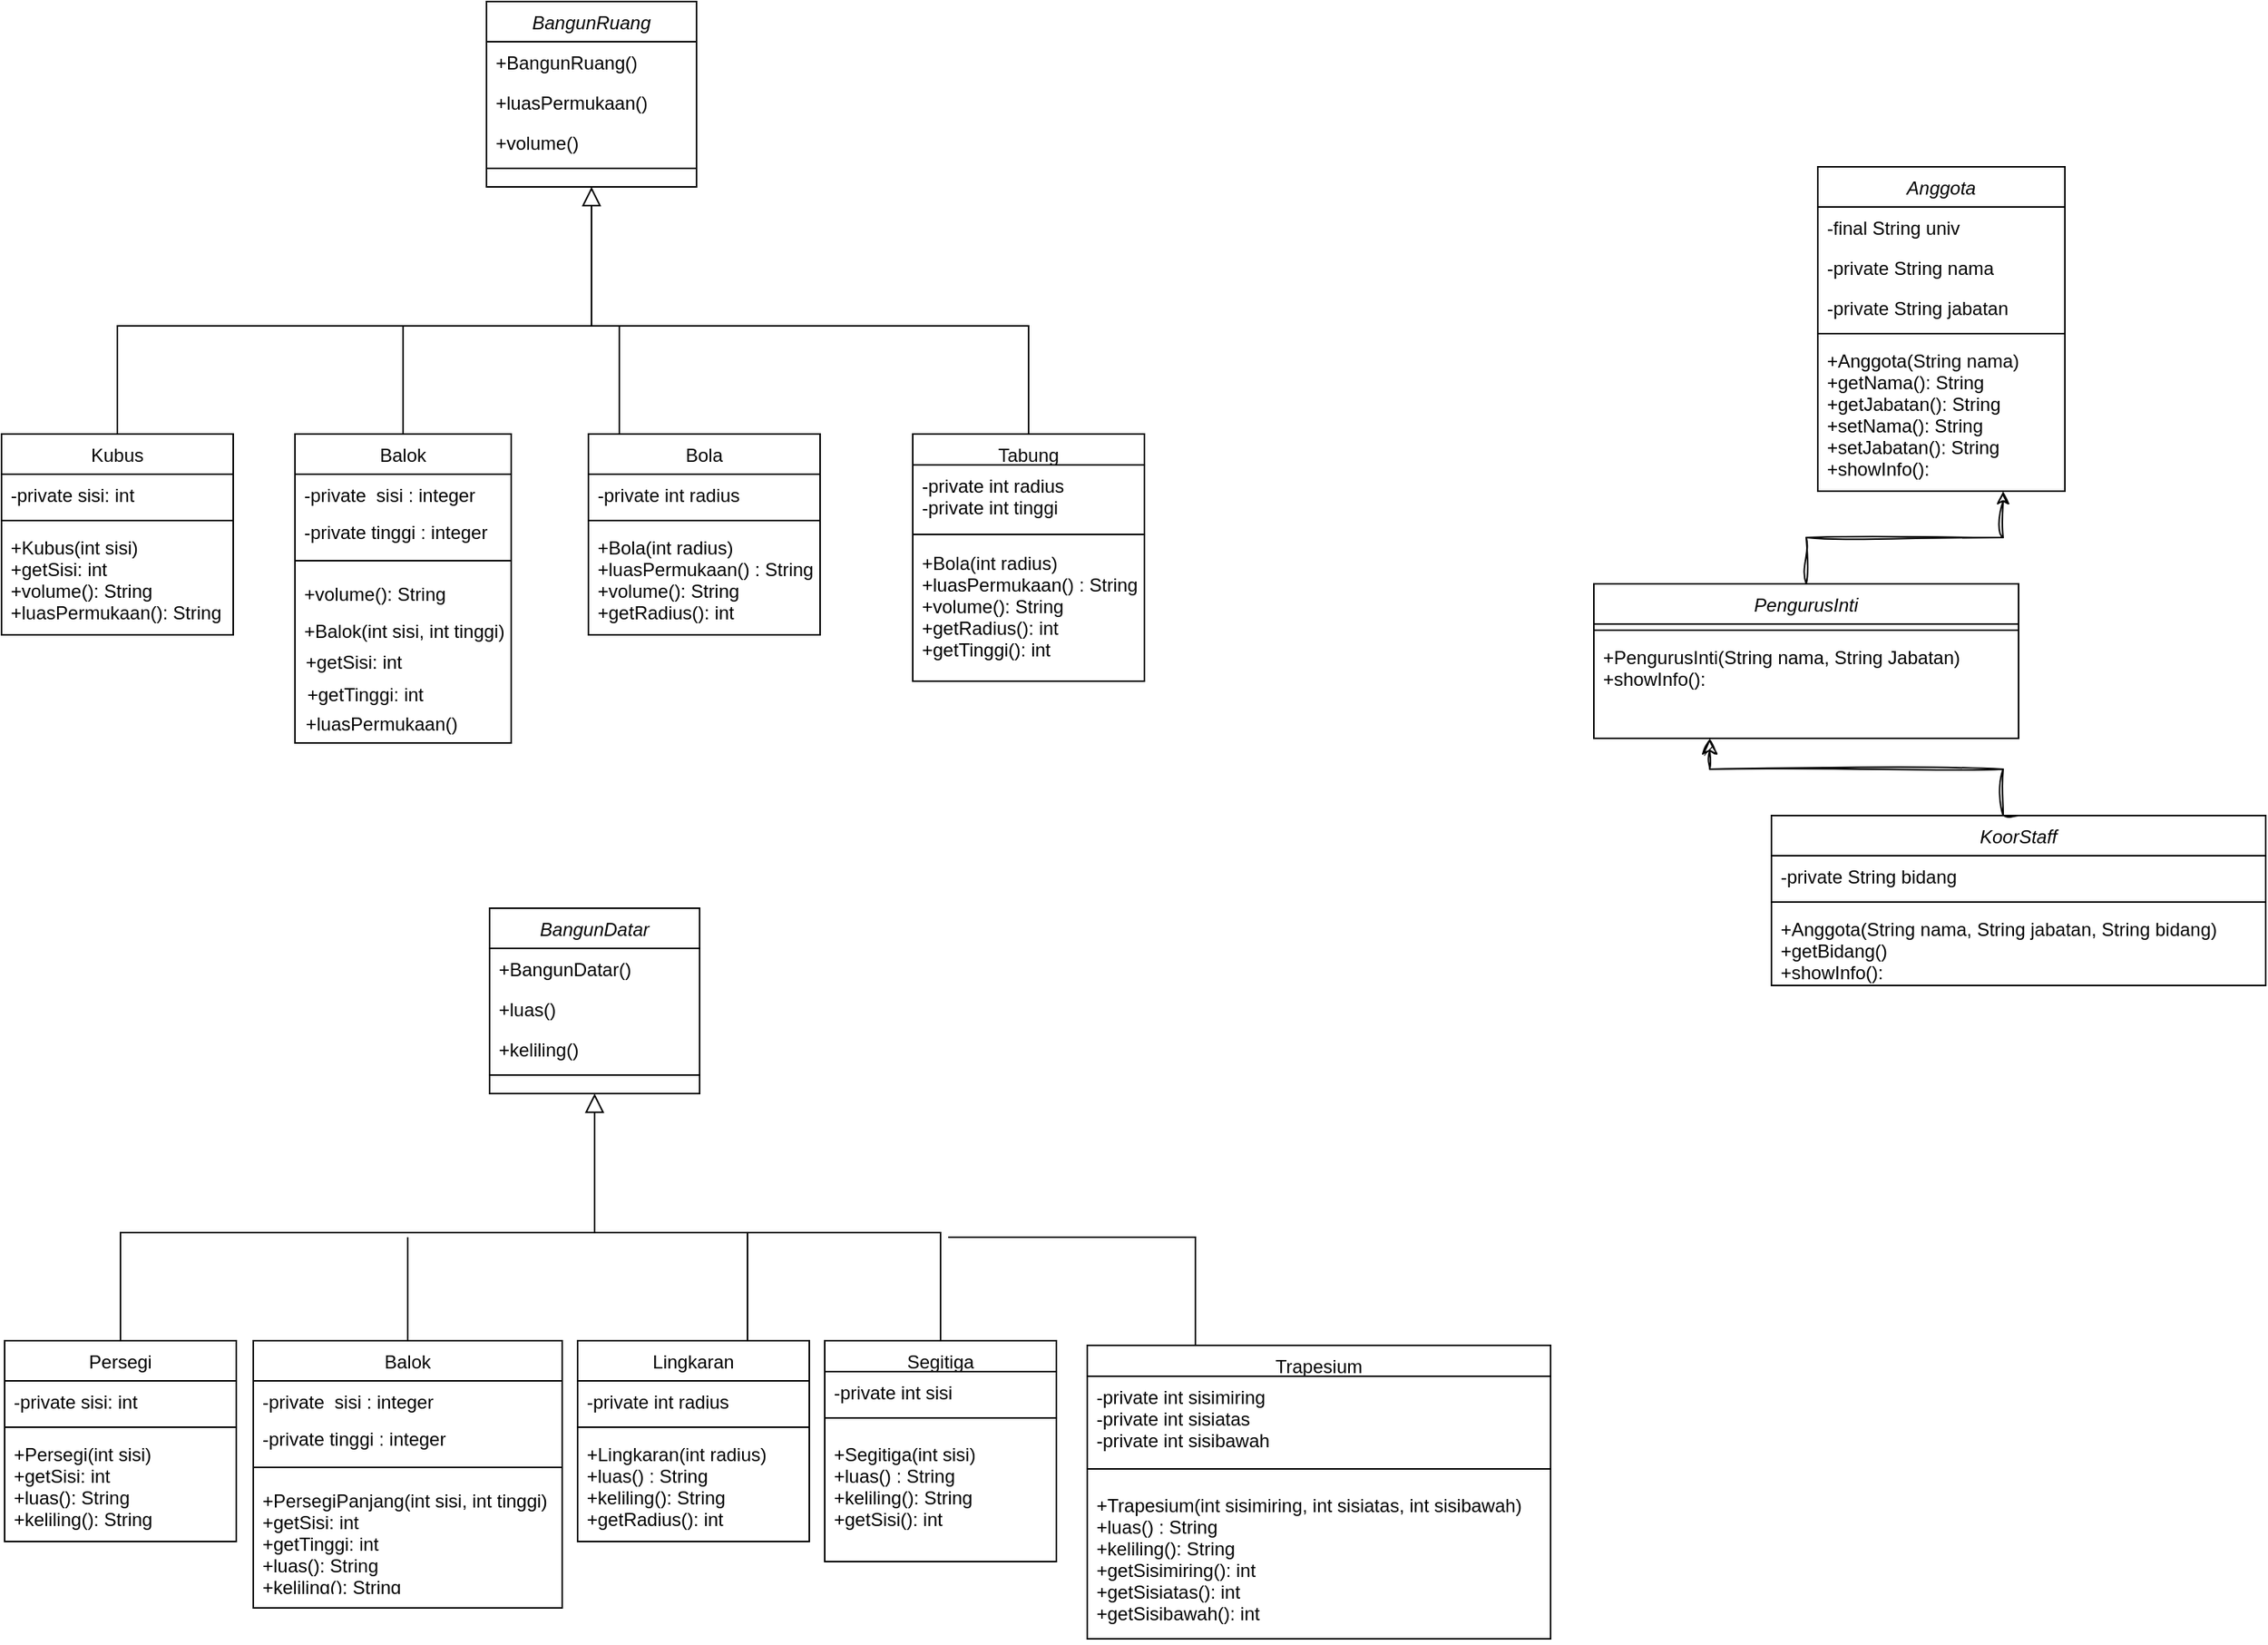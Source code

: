<mxfile version="21.1.7" type="github">
  <diagram id="C5RBs43oDa-KdzZeNtuy" name="Page-1">
    <mxGraphModel dx="2603" dy="1307" grid="1" gridSize="10" guides="1" tooltips="1" connect="1" arrows="1" fold="1" page="1" pageScale="1" pageWidth="1654" pageHeight="1169" math="0" shadow="0">
      <root>
        <mxCell id="WIyWlLk6GJQsqaUBKTNV-0" />
        <mxCell id="WIyWlLk6GJQsqaUBKTNV-1" parent="WIyWlLk6GJQsqaUBKTNV-0" />
        <mxCell id="zkfFHV4jXpPFQw0GAbJ--0" value="BangunRuang" style="swimlane;fontStyle=2;align=center;verticalAlign=top;childLayout=stackLayout;horizontal=1;startSize=26;horizontalStack=0;resizeParent=1;resizeLast=0;collapsible=1;marginBottom=0;rounded=0;shadow=0;strokeWidth=1;" parent="WIyWlLk6GJQsqaUBKTNV-1" vertex="1">
          <mxGeometry x="351" y="70" width="136" height="120" as="geometry">
            <mxRectangle x="230" y="140" width="160" height="26" as="alternateBounds" />
          </mxGeometry>
        </mxCell>
        <mxCell id="zkfFHV4jXpPFQw0GAbJ--1" value="+BangunRuang()" style="text;align=left;verticalAlign=top;spacingLeft=4;spacingRight=4;overflow=hidden;rotatable=0;points=[[0,0.5],[1,0.5]];portConstraint=eastwest;" parent="zkfFHV4jXpPFQw0GAbJ--0" vertex="1">
          <mxGeometry y="26" width="136" height="26" as="geometry" />
        </mxCell>
        <mxCell id="zkfFHV4jXpPFQw0GAbJ--3" value="+luasPermukaan()" style="text;align=left;verticalAlign=top;spacingLeft=4;spacingRight=4;overflow=hidden;rotatable=0;points=[[0,0.5],[1,0.5]];portConstraint=eastwest;rounded=0;shadow=0;html=0;" parent="zkfFHV4jXpPFQw0GAbJ--0" vertex="1">
          <mxGeometry y="52" width="136" height="26" as="geometry" />
        </mxCell>
        <mxCell id="zkfFHV4jXpPFQw0GAbJ--2" value="+volume()" style="text;align=left;verticalAlign=top;spacingLeft=4;spacingRight=4;overflow=hidden;rotatable=0;points=[[0,0.5],[1,0.5]];portConstraint=eastwest;rounded=0;shadow=0;html=0;" parent="zkfFHV4jXpPFQw0GAbJ--0" vertex="1">
          <mxGeometry y="78" width="136" height="26" as="geometry" />
        </mxCell>
        <mxCell id="zkfFHV4jXpPFQw0GAbJ--4" value="" style="line;html=1;strokeWidth=1;align=left;verticalAlign=middle;spacingTop=-1;spacingLeft=3;spacingRight=3;rotatable=0;labelPosition=right;points=[];portConstraint=eastwest;" parent="zkfFHV4jXpPFQw0GAbJ--0" vertex="1">
          <mxGeometry y="104" width="136" height="8" as="geometry" />
        </mxCell>
        <mxCell id="zkfFHV4jXpPFQw0GAbJ--6" value="Kubus" style="swimlane;fontStyle=0;align=center;verticalAlign=top;childLayout=stackLayout;horizontal=1;startSize=26;horizontalStack=0;resizeParent=1;resizeLast=0;collapsible=1;marginBottom=0;rounded=0;shadow=0;strokeWidth=1;" parent="WIyWlLk6GJQsqaUBKTNV-1" vertex="1">
          <mxGeometry x="37" y="350" width="150" height="130" as="geometry">
            <mxRectangle x="130" y="380" width="160" height="26" as="alternateBounds" />
          </mxGeometry>
        </mxCell>
        <mxCell id="zkfFHV4jXpPFQw0GAbJ--8" value="-private sisi: int" style="text;align=left;verticalAlign=top;spacingLeft=4;spacingRight=4;overflow=hidden;rotatable=0;points=[[0,0.5],[1,0.5]];portConstraint=eastwest;rounded=0;shadow=0;html=0;" parent="zkfFHV4jXpPFQw0GAbJ--6" vertex="1">
          <mxGeometry y="26" width="150" height="26" as="geometry" />
        </mxCell>
        <mxCell id="zkfFHV4jXpPFQw0GAbJ--9" value="" style="line;html=1;strokeWidth=1;align=left;verticalAlign=middle;spacingTop=-1;spacingLeft=3;spacingRight=3;rotatable=0;labelPosition=right;points=[];portConstraint=eastwest;" parent="zkfFHV4jXpPFQw0GAbJ--6" vertex="1">
          <mxGeometry y="52" width="150" height="8" as="geometry" />
        </mxCell>
        <mxCell id="zkfFHV4jXpPFQw0GAbJ--11" value="+Kubus(int sisi)&#xa;+getSisi: int&#xa;+volume(): String&#xa;+luasPermukaan(): String" style="text;align=left;verticalAlign=top;spacingLeft=4;spacingRight=4;overflow=hidden;rotatable=0;points=[[0,0.5],[1,0.5]];portConstraint=eastwest;" parent="zkfFHV4jXpPFQw0GAbJ--6" vertex="1">
          <mxGeometry y="60" width="150" height="70" as="geometry" />
        </mxCell>
        <mxCell id="zkfFHV4jXpPFQw0GAbJ--12" value="" style="endArrow=block;endSize=10;endFill=0;shadow=0;strokeWidth=1;rounded=0;edgeStyle=elbowEdgeStyle;elbow=vertical;" parent="WIyWlLk6GJQsqaUBKTNV-1" source="zkfFHV4jXpPFQw0GAbJ--6" target="zkfFHV4jXpPFQw0GAbJ--0" edge="1">
          <mxGeometry width="160" relative="1" as="geometry">
            <mxPoint x="217" y="203" as="sourcePoint" />
            <mxPoint x="217" y="203" as="targetPoint" />
            <Array as="points">
              <mxPoint x="419" y="280" />
              <mxPoint x="427" y="280" />
              <mxPoint x="437" y="280" />
              <mxPoint x="437" y="280" />
            </Array>
          </mxGeometry>
        </mxCell>
        <mxCell id="zkfFHV4jXpPFQw0GAbJ--13" value="Balok" style="swimlane;fontStyle=0;align=center;verticalAlign=top;childLayout=stackLayout;horizontal=1;startSize=26;horizontalStack=0;resizeParent=1;resizeLast=0;collapsible=1;marginBottom=0;rounded=0;shadow=0;strokeWidth=1;" parent="WIyWlLk6GJQsqaUBKTNV-1" vertex="1">
          <mxGeometry x="227" y="350" width="140" height="200" as="geometry">
            <mxRectangle x="340" y="380" width="170" height="26" as="alternateBounds" />
          </mxGeometry>
        </mxCell>
        <mxCell id="zkfFHV4jXpPFQw0GAbJ--14" value="-private  sisi : integer&#xa;" style="text;align=left;verticalAlign=top;spacingLeft=4;spacingRight=4;overflow=hidden;rotatable=0;points=[[0,0.5],[1,0.5]];portConstraint=eastwest;" parent="zkfFHV4jXpPFQw0GAbJ--13" vertex="1">
          <mxGeometry y="26" width="140" height="24" as="geometry" />
        </mxCell>
        <mxCell id="3ln7YejljlUTiDPv5Zww-7" value="-private tinggi : integer" style="text;align=left;verticalAlign=top;spacingLeft=4;spacingRight=4;overflow=hidden;rotatable=0;points=[[0,0.5],[1,0.5]];portConstraint=eastwest;" parent="zkfFHV4jXpPFQw0GAbJ--13" vertex="1">
          <mxGeometry y="50" width="140" height="24" as="geometry" />
        </mxCell>
        <mxCell id="zkfFHV4jXpPFQw0GAbJ--15" value="" style="line;html=1;strokeWidth=1;align=left;verticalAlign=middle;spacingTop=-1;spacingLeft=3;spacingRight=3;rotatable=0;labelPosition=right;points=[];portConstraint=eastwest;" parent="zkfFHV4jXpPFQw0GAbJ--13" vertex="1">
          <mxGeometry y="74" width="140" height="16" as="geometry" />
        </mxCell>
        <mxCell id="F5dUive7IPgxNvCDMN2h-8" value="+volume(): String" style="text;align=left;verticalAlign=top;spacingLeft=4;spacingRight=4;overflow=hidden;rotatable=0;points=[[0,0.5],[1,0.5]];portConstraint=eastwest;" parent="zkfFHV4jXpPFQw0GAbJ--13" vertex="1">
          <mxGeometry y="90" width="140" height="24" as="geometry" />
        </mxCell>
        <mxCell id="3ln7YejljlUTiDPv5Zww-8" value="+Balok(int sisi, int tinggi)" style="text;align=left;verticalAlign=top;spacingLeft=4;spacingRight=4;overflow=hidden;rotatable=0;points=[[0,0.5],[1,0.5]];portConstraint=eastwest;" parent="zkfFHV4jXpPFQw0GAbJ--13" vertex="1">
          <mxGeometry y="114" width="140" height="24" as="geometry" />
        </mxCell>
        <mxCell id="3ln7YejljlUTiDPv5Zww-1" value="Bola" style="swimlane;fontStyle=0;align=center;verticalAlign=top;childLayout=stackLayout;horizontal=1;startSize=26;horizontalStack=0;resizeParent=1;resizeLast=0;collapsible=1;marginBottom=0;rounded=0;shadow=0;strokeWidth=1;" parent="WIyWlLk6GJQsqaUBKTNV-1" vertex="1">
          <mxGeometry x="417" y="350" width="150" height="130" as="geometry">
            <mxRectangle x="340" y="380" width="170" height="26" as="alternateBounds" />
          </mxGeometry>
        </mxCell>
        <mxCell id="3ln7YejljlUTiDPv5Zww-2" value="-private int radius" style="text;align=left;verticalAlign=top;spacingLeft=4;spacingRight=4;overflow=hidden;rotatable=0;points=[[0,0.5],[1,0.5]];portConstraint=eastwest;" parent="3ln7YejljlUTiDPv5Zww-1" vertex="1">
          <mxGeometry y="26" width="150" height="26" as="geometry" />
        </mxCell>
        <mxCell id="3ln7YejljlUTiDPv5Zww-3" value="" style="line;html=1;strokeWidth=1;align=left;verticalAlign=middle;spacingTop=-1;spacingLeft=3;spacingRight=3;rotatable=0;labelPosition=right;points=[];portConstraint=eastwest;" parent="3ln7YejljlUTiDPv5Zww-1" vertex="1">
          <mxGeometry y="52" width="150" height="8" as="geometry" />
        </mxCell>
        <mxCell id="F5dUive7IPgxNvCDMN2h-16" value="+Bola(int radius)&#xa;+luasPermukaan() : String&#xa;+volume(): String&#xa;+getRadius(): int" style="text;align=left;verticalAlign=top;spacingLeft=4;spacingRight=4;overflow=hidden;rotatable=0;points=[[0,0.5],[1,0.5]];portConstraint=eastwest;" parent="3ln7YejljlUTiDPv5Zww-1" vertex="1">
          <mxGeometry y="60" width="150" height="70" as="geometry" />
        </mxCell>
        <mxCell id="3ln7YejljlUTiDPv5Zww-5" value="" style="endArrow=none;html=1;rounded=0;exitX=0.5;exitY=0;exitDx=0;exitDy=0;" parent="WIyWlLk6GJQsqaUBKTNV-1" source="zkfFHV4jXpPFQw0GAbJ--13" edge="1">
          <mxGeometry width="50" height="50" relative="1" as="geometry">
            <mxPoint x="427" y="350" as="sourcePoint" />
            <mxPoint x="297" y="280" as="targetPoint" />
          </mxGeometry>
        </mxCell>
        <mxCell id="F5dUive7IPgxNvCDMN2h-0" value="" style="endArrow=none;html=1;rounded=0;exitX=0.5;exitY=0;exitDx=0;exitDy=0;" parent="WIyWlLk6GJQsqaUBKTNV-1" edge="1">
          <mxGeometry width="50" height="50" relative="1" as="geometry">
            <mxPoint x="437" y="350" as="sourcePoint" />
            <mxPoint x="437" y="280" as="targetPoint" />
          </mxGeometry>
        </mxCell>
        <mxCell id="F5dUive7IPgxNvCDMN2h-1" value="Tabung" style="swimlane;fontStyle=0;align=center;verticalAlign=top;childLayout=stackLayout;horizontal=1;startSize=20;horizontalStack=0;resizeParent=1;resizeLast=0;collapsible=1;marginBottom=0;rounded=0;shadow=0;strokeWidth=1;" parent="WIyWlLk6GJQsqaUBKTNV-1" vertex="1">
          <mxGeometry x="627" y="350" width="150" height="160" as="geometry">
            <mxRectangle x="340" y="380" width="170" height="26" as="alternateBounds" />
          </mxGeometry>
        </mxCell>
        <mxCell id="F5dUive7IPgxNvCDMN2h-2" value="-private int radius&#xa;-private int tinggi" style="text;align=left;verticalAlign=top;spacingLeft=4;spacingRight=4;overflow=hidden;rotatable=0;points=[[0,0.5],[1,0.5]];portConstraint=eastwest;" parent="F5dUive7IPgxNvCDMN2h-1" vertex="1">
          <mxGeometry y="20" width="150" height="40" as="geometry" />
        </mxCell>
        <mxCell id="F5dUive7IPgxNvCDMN2h-3" value="" style="line;html=1;strokeWidth=1;align=left;verticalAlign=middle;spacingTop=-1;spacingLeft=3;spacingRight=3;rotatable=0;labelPosition=right;points=[];portConstraint=eastwest;" parent="F5dUive7IPgxNvCDMN2h-1" vertex="1">
          <mxGeometry y="60" width="150" height="10" as="geometry" />
        </mxCell>
        <mxCell id="F5dUive7IPgxNvCDMN2h-17" value="+Bola(int radius)&#xa;+luasPermukaan() : String&#xa;+volume(): String&#xa;+getRadius(): int&#xa;+getTinggi(): int" style="text;align=left;verticalAlign=top;spacingLeft=4;spacingRight=4;overflow=hidden;rotatable=0;points=[[0,0.5],[1,0.5]];portConstraint=eastwest;" parent="F5dUive7IPgxNvCDMN2h-1" vertex="1">
          <mxGeometry y="70" width="150" height="80" as="geometry" />
        </mxCell>
        <mxCell id="F5dUive7IPgxNvCDMN2h-11" value="+getSisi: int" style="text;align=left;verticalAlign=top;spacingLeft=4;spacingRight=4;overflow=hidden;rotatable=0;points=[[0,0.5],[1,0.5]];portConstraint=eastwest;" parent="WIyWlLk6GJQsqaUBKTNV-1" vertex="1">
          <mxGeometry x="228" y="484" width="140" height="24" as="geometry" />
        </mxCell>
        <mxCell id="F5dUive7IPgxNvCDMN2h-12" value="+getTinggi: int" style="text;align=left;verticalAlign=top;spacingLeft=4;spacingRight=4;overflow=hidden;rotatable=0;points=[[0,0.5],[1,0.5]];portConstraint=eastwest;" parent="WIyWlLk6GJQsqaUBKTNV-1" vertex="1">
          <mxGeometry x="229" y="505" width="140" height="24" as="geometry" />
        </mxCell>
        <mxCell id="F5dUive7IPgxNvCDMN2h-13" value="" style="endArrow=none;html=1;rounded=0;entryX=0.5;entryY=0;entryDx=0;entryDy=0;" parent="WIyWlLk6GJQsqaUBKTNV-1" target="F5dUive7IPgxNvCDMN2h-1" edge="1">
          <mxGeometry width="50" height="50" relative="1" as="geometry">
            <mxPoint x="417" y="280" as="sourcePoint" />
            <mxPoint x="477" y="220" as="targetPoint" />
            <Array as="points">
              <mxPoint x="702" y="280" />
            </Array>
          </mxGeometry>
        </mxCell>
        <mxCell id="F5dUive7IPgxNvCDMN2h-15" value="+luasPermukaan()" style="text;align=left;verticalAlign=top;spacingLeft=4;spacingRight=4;overflow=hidden;rotatable=0;points=[[0,0.5],[1,0.5]];portConstraint=eastwest;" parent="WIyWlLk6GJQsqaUBKTNV-1" vertex="1">
          <mxGeometry x="228" y="524" width="140" height="24" as="geometry" />
        </mxCell>
        <mxCell id="F5dUive7IPgxNvCDMN2h-48" value="BangunDatar" style="swimlane;fontStyle=2;align=center;verticalAlign=top;childLayout=stackLayout;horizontal=1;startSize=26;horizontalStack=0;resizeParent=1;resizeLast=0;collapsible=1;marginBottom=0;rounded=0;shadow=0;strokeWidth=1;" parent="WIyWlLk6GJQsqaUBKTNV-1" vertex="1">
          <mxGeometry x="353" y="657" width="136" height="120" as="geometry">
            <mxRectangle x="230" y="140" width="160" height="26" as="alternateBounds" />
          </mxGeometry>
        </mxCell>
        <mxCell id="F5dUive7IPgxNvCDMN2h-49" value="+BangunDatar()" style="text;align=left;verticalAlign=top;spacingLeft=4;spacingRight=4;overflow=hidden;rotatable=0;points=[[0,0.5],[1,0.5]];portConstraint=eastwest;" parent="F5dUive7IPgxNvCDMN2h-48" vertex="1">
          <mxGeometry y="26" width="136" height="26" as="geometry" />
        </mxCell>
        <mxCell id="F5dUive7IPgxNvCDMN2h-50" value="+luas()" style="text;align=left;verticalAlign=top;spacingLeft=4;spacingRight=4;overflow=hidden;rotatable=0;points=[[0,0.5],[1,0.5]];portConstraint=eastwest;rounded=0;shadow=0;html=0;" parent="F5dUive7IPgxNvCDMN2h-48" vertex="1">
          <mxGeometry y="52" width="136" height="26" as="geometry" />
        </mxCell>
        <mxCell id="F5dUive7IPgxNvCDMN2h-51" value="+keliling()" style="text;align=left;verticalAlign=top;spacingLeft=4;spacingRight=4;overflow=hidden;rotatable=0;points=[[0,0.5],[1,0.5]];portConstraint=eastwest;rounded=0;shadow=0;html=0;" parent="F5dUive7IPgxNvCDMN2h-48" vertex="1">
          <mxGeometry y="78" width="136" height="26" as="geometry" />
        </mxCell>
        <mxCell id="F5dUive7IPgxNvCDMN2h-52" value="" style="line;html=1;strokeWidth=1;align=left;verticalAlign=middle;spacingTop=-1;spacingLeft=3;spacingRight=3;rotatable=0;labelPosition=right;points=[];portConstraint=eastwest;" parent="F5dUive7IPgxNvCDMN2h-48" vertex="1">
          <mxGeometry y="104" width="136" height="8" as="geometry" />
        </mxCell>
        <mxCell id="F5dUive7IPgxNvCDMN2h-53" value="Persegi" style="swimlane;fontStyle=0;align=center;verticalAlign=top;childLayout=stackLayout;horizontal=1;startSize=26;horizontalStack=0;resizeParent=1;resizeLast=0;collapsible=1;marginBottom=0;rounded=0;shadow=0;strokeWidth=1;" parent="WIyWlLk6GJQsqaUBKTNV-1" vertex="1">
          <mxGeometry x="39" y="937" width="150" height="130" as="geometry">
            <mxRectangle x="130" y="380" width="160" height="26" as="alternateBounds" />
          </mxGeometry>
        </mxCell>
        <mxCell id="F5dUive7IPgxNvCDMN2h-54" value="-private sisi: int" style="text;align=left;verticalAlign=top;spacingLeft=4;spacingRight=4;overflow=hidden;rotatable=0;points=[[0,0.5],[1,0.5]];portConstraint=eastwest;rounded=0;shadow=0;html=0;" parent="F5dUive7IPgxNvCDMN2h-53" vertex="1">
          <mxGeometry y="26" width="150" height="26" as="geometry" />
        </mxCell>
        <mxCell id="F5dUive7IPgxNvCDMN2h-55" value="" style="line;html=1;strokeWidth=1;align=left;verticalAlign=middle;spacingTop=-1;spacingLeft=3;spacingRight=3;rotatable=0;labelPosition=right;points=[];portConstraint=eastwest;" parent="F5dUive7IPgxNvCDMN2h-53" vertex="1">
          <mxGeometry y="52" width="150" height="8" as="geometry" />
        </mxCell>
        <mxCell id="F5dUive7IPgxNvCDMN2h-56" value="+Persegi(int sisi)&#xa;+getSisi: int&#xa;+luas(): String&#xa;+keliling(): String" style="text;align=left;verticalAlign=top;spacingLeft=4;spacingRight=4;overflow=hidden;rotatable=0;points=[[0,0.5],[1,0.5]];portConstraint=eastwest;" parent="F5dUive7IPgxNvCDMN2h-53" vertex="1">
          <mxGeometry y="60" width="150" height="70" as="geometry" />
        </mxCell>
        <mxCell id="F5dUive7IPgxNvCDMN2h-57" value="" style="endArrow=block;endSize=10;endFill=0;shadow=0;strokeWidth=1;rounded=0;edgeStyle=elbowEdgeStyle;elbow=vertical;" parent="WIyWlLk6GJQsqaUBKTNV-1" source="F5dUive7IPgxNvCDMN2h-53" target="F5dUive7IPgxNvCDMN2h-48" edge="1">
          <mxGeometry width="160" relative="1" as="geometry">
            <mxPoint x="219" y="790" as="sourcePoint" />
            <mxPoint x="219" y="790" as="targetPoint" />
            <Array as="points">
              <mxPoint x="421" y="867" />
              <mxPoint x="429" y="867" />
              <mxPoint x="439" y="867" />
              <mxPoint x="439" y="867" />
            </Array>
          </mxGeometry>
        </mxCell>
        <mxCell id="F5dUive7IPgxNvCDMN2h-58" value="Balok" style="swimlane;fontStyle=0;align=center;verticalAlign=top;childLayout=stackLayout;horizontal=1;startSize=26;horizontalStack=0;resizeParent=1;resizeLast=0;collapsible=1;marginBottom=0;rounded=0;shadow=0;strokeWidth=1;" parent="WIyWlLk6GJQsqaUBKTNV-1" vertex="1">
          <mxGeometry x="200" y="937" width="200" height="173" as="geometry">
            <mxRectangle x="340" y="380" width="170" height="26" as="alternateBounds" />
          </mxGeometry>
        </mxCell>
        <mxCell id="F5dUive7IPgxNvCDMN2h-59" value="-private  sisi : integer&#xa;" style="text;align=left;verticalAlign=top;spacingLeft=4;spacingRight=4;overflow=hidden;rotatable=0;points=[[0,0.5],[1,0.5]];portConstraint=eastwest;" parent="F5dUive7IPgxNvCDMN2h-58" vertex="1">
          <mxGeometry y="26" width="200" height="24" as="geometry" />
        </mxCell>
        <mxCell id="F5dUive7IPgxNvCDMN2h-60" value="-private tinggi : integer" style="text;align=left;verticalAlign=top;spacingLeft=4;spacingRight=4;overflow=hidden;rotatable=0;points=[[0,0.5],[1,0.5]];portConstraint=eastwest;" parent="F5dUive7IPgxNvCDMN2h-58" vertex="1">
          <mxGeometry y="50" width="200" height="24" as="geometry" />
        </mxCell>
        <mxCell id="F5dUive7IPgxNvCDMN2h-61" value="" style="line;html=1;strokeWidth=1;align=left;verticalAlign=middle;spacingTop=-1;spacingLeft=3;spacingRight=3;rotatable=0;labelPosition=right;points=[];portConstraint=eastwest;" parent="F5dUive7IPgxNvCDMN2h-58" vertex="1">
          <mxGeometry y="74" width="200" height="16" as="geometry" />
        </mxCell>
        <mxCell id="F5dUive7IPgxNvCDMN2h-78" value="+PersegiPanjang(int sisi, int tinggi)&#xa;+getSisi: int&#xa;+getTinggi: int&#xa;+luas(): String&#xa;+keliling(): String" style="text;align=left;verticalAlign=top;spacingLeft=4;spacingRight=4;overflow=hidden;rotatable=0;points=[[0,0.5],[1,0.5]];portConstraint=eastwest;" parent="F5dUive7IPgxNvCDMN2h-58" vertex="1">
          <mxGeometry y="90" width="200" height="70" as="geometry" />
        </mxCell>
        <mxCell id="F5dUive7IPgxNvCDMN2h-64" value="Lingkaran" style="swimlane;fontStyle=0;align=center;verticalAlign=top;childLayout=stackLayout;horizontal=1;startSize=26;horizontalStack=0;resizeParent=1;resizeLast=0;collapsible=1;marginBottom=0;rounded=0;shadow=0;strokeWidth=1;" parent="WIyWlLk6GJQsqaUBKTNV-1" vertex="1">
          <mxGeometry x="410" y="937" width="150" height="130" as="geometry">
            <mxRectangle x="340" y="380" width="170" height="26" as="alternateBounds" />
          </mxGeometry>
        </mxCell>
        <mxCell id="F5dUive7IPgxNvCDMN2h-65" value="-private int radius" style="text;align=left;verticalAlign=top;spacingLeft=4;spacingRight=4;overflow=hidden;rotatable=0;points=[[0,0.5],[1,0.5]];portConstraint=eastwest;" parent="F5dUive7IPgxNvCDMN2h-64" vertex="1">
          <mxGeometry y="26" width="150" height="26" as="geometry" />
        </mxCell>
        <mxCell id="F5dUive7IPgxNvCDMN2h-66" value="" style="line;html=1;strokeWidth=1;align=left;verticalAlign=middle;spacingTop=-1;spacingLeft=3;spacingRight=3;rotatable=0;labelPosition=right;points=[];portConstraint=eastwest;" parent="F5dUive7IPgxNvCDMN2h-64" vertex="1">
          <mxGeometry y="52" width="150" height="8" as="geometry" />
        </mxCell>
        <mxCell id="F5dUive7IPgxNvCDMN2h-67" value="+Lingkaran(int radius)&#xa;+luas() : String&#xa;+keliling(): String&#xa;+getRadius(): int" style="text;align=left;verticalAlign=top;spacingLeft=4;spacingRight=4;overflow=hidden;rotatable=0;points=[[0,0.5],[1,0.5]];portConstraint=eastwest;" parent="F5dUive7IPgxNvCDMN2h-64" vertex="1">
          <mxGeometry y="60" width="150" height="70" as="geometry" />
        </mxCell>
        <mxCell id="F5dUive7IPgxNvCDMN2h-68" value="" style="endArrow=none;html=1;rounded=0;exitX=0.5;exitY=0;exitDx=0;exitDy=0;" parent="WIyWlLk6GJQsqaUBKTNV-1" source="F5dUive7IPgxNvCDMN2h-58" edge="1">
          <mxGeometry width="50" height="50" relative="1" as="geometry">
            <mxPoint x="429" y="937" as="sourcePoint" />
            <mxPoint x="300" y="870" as="targetPoint" />
          </mxGeometry>
        </mxCell>
        <mxCell id="F5dUive7IPgxNvCDMN2h-69" value="" style="endArrow=none;html=1;rounded=0;exitX=0.5;exitY=0;exitDx=0;exitDy=0;" parent="WIyWlLk6GJQsqaUBKTNV-1" edge="1">
          <mxGeometry width="50" height="50" relative="1" as="geometry">
            <mxPoint x="520" y="937" as="sourcePoint" />
            <mxPoint x="520" y="867" as="targetPoint" />
          </mxGeometry>
        </mxCell>
        <mxCell id="F5dUive7IPgxNvCDMN2h-70" value="Segitiga" style="swimlane;fontStyle=0;align=center;verticalAlign=top;childLayout=stackLayout;horizontal=1;startSize=20;horizontalStack=0;resizeParent=1;resizeLast=0;collapsible=1;marginBottom=0;rounded=0;shadow=0;strokeWidth=1;" parent="WIyWlLk6GJQsqaUBKTNV-1" vertex="1">
          <mxGeometry x="570" y="937" width="150" height="143" as="geometry">
            <mxRectangle x="340" y="380" width="170" height="26" as="alternateBounds" />
          </mxGeometry>
        </mxCell>
        <mxCell id="F5dUive7IPgxNvCDMN2h-71" value="-private int sisi" style="text;align=left;verticalAlign=top;spacingLeft=4;spacingRight=4;overflow=hidden;rotatable=0;points=[[0,0.5],[1,0.5]];portConstraint=eastwest;" parent="F5dUive7IPgxNvCDMN2h-70" vertex="1">
          <mxGeometry y="20" width="150" height="20" as="geometry" />
        </mxCell>
        <mxCell id="F5dUive7IPgxNvCDMN2h-72" value="" style="line;html=1;strokeWidth=1;align=left;verticalAlign=middle;spacingTop=-1;spacingLeft=3;spacingRight=3;rotatable=0;labelPosition=right;points=[];portConstraint=eastwest;" parent="F5dUive7IPgxNvCDMN2h-70" vertex="1">
          <mxGeometry y="40" width="150" height="20" as="geometry" />
        </mxCell>
        <mxCell id="F5dUive7IPgxNvCDMN2h-73" value="+Segitiga(int sisi)&#xa;+luas() : String&#xa;+keliling(): String&#xa;+getSisi(): int" style="text;align=left;verticalAlign=top;spacingLeft=4;spacingRight=4;overflow=hidden;rotatable=0;points=[[0,0.5],[1,0.5]];portConstraint=eastwest;" parent="F5dUive7IPgxNvCDMN2h-70" vertex="1">
          <mxGeometry y="60" width="150" height="80" as="geometry" />
        </mxCell>
        <mxCell id="F5dUive7IPgxNvCDMN2h-76" value="" style="endArrow=none;html=1;rounded=0;entryX=0.5;entryY=0;entryDx=0;entryDy=0;" parent="WIyWlLk6GJQsqaUBKTNV-1" target="F5dUive7IPgxNvCDMN2h-70" edge="1">
          <mxGeometry width="50" height="50" relative="1" as="geometry">
            <mxPoint x="419" y="867" as="sourcePoint" />
            <mxPoint x="479" y="807" as="targetPoint" />
            <Array as="points">
              <mxPoint x="645" y="867" />
            </Array>
          </mxGeometry>
        </mxCell>
        <mxCell id="F5dUive7IPgxNvCDMN2h-80" value="Trapesium" style="swimlane;fontStyle=0;align=center;verticalAlign=top;childLayout=stackLayout;horizontal=1;startSize=20;horizontalStack=0;resizeParent=1;resizeLast=0;collapsible=1;marginBottom=0;rounded=0;shadow=0;strokeWidth=1;" parent="WIyWlLk6GJQsqaUBKTNV-1" vertex="1">
          <mxGeometry x="740" y="940" width="300" height="190" as="geometry">
            <mxRectangle x="340" y="380" width="170" height="26" as="alternateBounds" />
          </mxGeometry>
        </mxCell>
        <mxCell id="F5dUive7IPgxNvCDMN2h-81" value="-private int sisimiring&#xa;-private int sisiatas&#xa;-private int sisibawah" style="text;align=left;verticalAlign=top;spacingLeft=4;spacingRight=4;overflow=hidden;rotatable=0;points=[[0,0.5],[1,0.5]];portConstraint=eastwest;" parent="F5dUive7IPgxNvCDMN2h-80" vertex="1">
          <mxGeometry y="20" width="300" height="50" as="geometry" />
        </mxCell>
        <mxCell id="F5dUive7IPgxNvCDMN2h-82" value="" style="line;html=1;strokeWidth=1;align=left;verticalAlign=middle;spacingTop=-1;spacingLeft=3;spacingRight=3;rotatable=0;labelPosition=right;points=[];portConstraint=eastwest;" parent="F5dUive7IPgxNvCDMN2h-80" vertex="1">
          <mxGeometry y="70" width="300" height="20" as="geometry" />
        </mxCell>
        <mxCell id="F5dUive7IPgxNvCDMN2h-83" value="+Trapesium(int sisimiring, int sisiatas, int sisibawah)&#xa;+luas() : String&#xa;+keliling(): String&#xa;+getSisimiring(): int&#xa;+getSisiatas(): int&#xa;+getSisibawah(): int" style="text;align=left;verticalAlign=top;spacingLeft=4;spacingRight=4;overflow=hidden;rotatable=0;points=[[0,0.5],[1,0.5]];portConstraint=eastwest;" parent="F5dUive7IPgxNvCDMN2h-80" vertex="1">
          <mxGeometry y="90" width="300" height="100" as="geometry" />
        </mxCell>
        <mxCell id="F5dUive7IPgxNvCDMN2h-85" value="" style="endArrow=none;html=1;rounded=0;" parent="WIyWlLk6GJQsqaUBKTNV-1" edge="1">
          <mxGeometry width="50" height="50" relative="1" as="geometry">
            <mxPoint x="810" y="940" as="sourcePoint" />
            <mxPoint x="650" y="870" as="targetPoint" />
            <Array as="points">
              <mxPoint x="810" y="870" />
            </Array>
          </mxGeometry>
        </mxCell>
        <mxCell id="yJtQFIQlaoOp4PBh0pb4-0" value="Anggota" style="swimlane;fontStyle=2;align=center;verticalAlign=top;childLayout=stackLayout;horizontal=1;startSize=26;horizontalStack=0;resizeParent=1;resizeLast=0;collapsible=1;marginBottom=0;rounded=0;shadow=0;strokeWidth=1;" parent="WIyWlLk6GJQsqaUBKTNV-1" vertex="1">
          <mxGeometry x="1213" y="177" width="160" height="210" as="geometry">
            <mxRectangle x="230" y="140" width="160" height="26" as="alternateBounds" />
          </mxGeometry>
        </mxCell>
        <mxCell id="yJtQFIQlaoOp4PBh0pb4-1" value="-final String univ" style="text;align=left;verticalAlign=top;spacingLeft=4;spacingRight=4;overflow=hidden;rotatable=0;points=[[0,0.5],[1,0.5]];portConstraint=eastwest;" parent="yJtQFIQlaoOp4PBh0pb4-0" vertex="1">
          <mxGeometry y="26" width="160" height="26" as="geometry" />
        </mxCell>
        <mxCell id="yJtQFIQlaoOp4PBh0pb4-2" value="-private String nama" style="text;align=left;verticalAlign=top;spacingLeft=4;spacingRight=4;overflow=hidden;rotatable=0;points=[[0,0.5],[1,0.5]];portConstraint=eastwest;rounded=0;shadow=0;html=0;" parent="yJtQFIQlaoOp4PBh0pb4-0" vertex="1">
          <mxGeometry y="52" width="160" height="26" as="geometry" />
        </mxCell>
        <mxCell id="yJtQFIQlaoOp4PBh0pb4-3" value="-private String jabatan" style="text;align=left;verticalAlign=top;spacingLeft=4;spacingRight=4;overflow=hidden;rotatable=0;points=[[0,0.5],[1,0.5]];portConstraint=eastwest;rounded=0;shadow=0;html=0;" parent="yJtQFIQlaoOp4PBh0pb4-0" vertex="1">
          <mxGeometry y="78" width="160" height="26" as="geometry" />
        </mxCell>
        <mxCell id="yJtQFIQlaoOp4PBh0pb4-4" value="" style="line;html=1;strokeWidth=1;align=left;verticalAlign=middle;spacingTop=-1;spacingLeft=3;spacingRight=3;rotatable=0;labelPosition=right;points=[];portConstraint=eastwest;" parent="yJtQFIQlaoOp4PBh0pb4-0" vertex="1">
          <mxGeometry y="104" width="160" height="8" as="geometry" />
        </mxCell>
        <mxCell id="yJtQFIQlaoOp4PBh0pb4-46" value="+Anggota(String nama)&#xa;+getNama(): String&#xa;+getJabatan(): String&#xa;+setNama(): String&#xa;+setJabatan(): String&#xa;+showInfo():&#xa;" style="text;align=left;verticalAlign=top;spacingLeft=4;spacingRight=4;overflow=hidden;rotatable=0;points=[[0,0.5],[1,0.5]];portConstraint=eastwest;rounded=0;shadow=0;html=0;" parent="yJtQFIQlaoOp4PBh0pb4-0" vertex="1">
          <mxGeometry y="112" width="160" height="98" as="geometry" />
        </mxCell>
        <mxCell id="yJtQFIQlaoOp4PBh0pb4-45" style="edgeStyle=orthogonalEdgeStyle;rounded=0;sketch=1;hachureGap=4;jiggle=2;curveFitting=1;orthogonalLoop=1;jettySize=auto;html=1;exitX=0.5;exitY=0;exitDx=0;exitDy=0;entryX=0.75;entryY=1;entryDx=0;entryDy=0;fontFamily=Architects Daughter;fontSource=https%3A%2F%2Ffonts.googleapis.com%2Fcss%3Ffamily%3DArchitects%2BDaughter;fontSize=16;" parent="WIyWlLk6GJQsqaUBKTNV-1" source="yJtQFIQlaoOp4PBh0pb4-53" target="yJtQFIQlaoOp4PBh0pb4-0" edge="1">
          <mxGeometry relative="1" as="geometry">
            <mxPoint x="1121" y="437.0" as="sourcePoint" />
          </mxGeometry>
        </mxCell>
        <mxCell id="yJtQFIQlaoOp4PBh0pb4-53" value="PengurusInti" style="swimlane;fontStyle=2;align=center;verticalAlign=top;childLayout=stackLayout;horizontal=1;startSize=26;horizontalStack=0;resizeParent=1;resizeLast=0;collapsible=1;marginBottom=0;rounded=0;shadow=0;strokeWidth=1;" parent="WIyWlLk6GJQsqaUBKTNV-1" vertex="1">
          <mxGeometry x="1068" y="447" width="275" height="100" as="geometry">
            <mxRectangle x="230" y="140" width="160" height="26" as="alternateBounds" />
          </mxGeometry>
        </mxCell>
        <mxCell id="yJtQFIQlaoOp4PBh0pb4-57" value="" style="line;html=1;strokeWidth=1;align=left;verticalAlign=middle;spacingTop=-1;spacingLeft=3;spacingRight=3;rotatable=0;labelPosition=right;points=[];portConstraint=eastwest;" parent="yJtQFIQlaoOp4PBh0pb4-53" vertex="1">
          <mxGeometry y="26" width="275" height="8" as="geometry" />
        </mxCell>
        <mxCell id="yJtQFIQlaoOp4PBh0pb4-58" value="+PengurusInti(String nama, String Jabatan)&#xa;+showInfo():&#xa;" style="text;align=left;verticalAlign=top;spacingLeft=4;spacingRight=4;overflow=hidden;rotatable=0;points=[[0,0.5],[1,0.5]];portConstraint=eastwest;rounded=0;shadow=0;html=0;" parent="yJtQFIQlaoOp4PBh0pb4-53" vertex="1">
          <mxGeometry y="34" width="275" height="58" as="geometry" />
        </mxCell>
        <mxCell id="yJtQFIQlaoOp4PBh0pb4-59" value="KoorStaff" style="swimlane;fontStyle=2;align=center;verticalAlign=top;childLayout=stackLayout;horizontal=1;startSize=26;horizontalStack=0;resizeParent=1;resizeLast=0;collapsible=1;marginBottom=0;rounded=0;shadow=0;strokeWidth=1;" parent="WIyWlLk6GJQsqaUBKTNV-1" vertex="1">
          <mxGeometry x="1183" y="597" width="320" height="110" as="geometry">
            <mxRectangle x="230" y="140" width="160" height="26" as="alternateBounds" />
          </mxGeometry>
        </mxCell>
        <mxCell id="yJtQFIQlaoOp4PBh0pb4-61" value="-private String bidang" style="text;align=left;verticalAlign=top;spacingLeft=4;spacingRight=4;overflow=hidden;rotatable=0;points=[[0,0.5],[1,0.5]];portConstraint=eastwest;rounded=0;shadow=0;html=0;" parent="yJtQFIQlaoOp4PBh0pb4-59" vertex="1">
          <mxGeometry y="26" width="320" height="26" as="geometry" />
        </mxCell>
        <mxCell id="yJtQFIQlaoOp4PBh0pb4-63" value="" style="line;html=1;strokeWidth=1;align=left;verticalAlign=middle;spacingTop=-1;spacingLeft=3;spacingRight=3;rotatable=0;labelPosition=right;points=[];portConstraint=eastwest;" parent="yJtQFIQlaoOp4PBh0pb4-59" vertex="1">
          <mxGeometry y="52" width="320" height="8" as="geometry" />
        </mxCell>
        <mxCell id="yJtQFIQlaoOp4PBh0pb4-64" value="+Anggota(String nama, String jabatan, String bidang)&#xa;+getBidang()&#xa;+showInfo():&#xa;" style="text;align=left;verticalAlign=top;spacingLeft=4;spacingRight=4;overflow=hidden;rotatable=0;points=[[0,0.5],[1,0.5]];portConstraint=eastwest;rounded=0;shadow=0;html=0;" parent="yJtQFIQlaoOp4PBh0pb4-59" vertex="1">
          <mxGeometry y="60" width="320" height="50" as="geometry" />
        </mxCell>
        <mxCell id="yJtQFIQlaoOp4PBh0pb4-65" value="" style="edgeStyle=segmentEdgeStyle;endArrow=classic;html=1;curved=0;rounded=0;endSize=8;startSize=8;sketch=1;hachureGap=4;jiggle=2;curveFitting=1;fontFamily=Architects Daughter;fontSource=https%3A%2F%2Ffonts.googleapis.com%2Fcss%3Ffamily%3DArchitects%2BDaughter;fontSize=16;exitX=0.5;exitY=0;exitDx=0;exitDy=0;" parent="WIyWlLk6GJQsqaUBKTNV-1" source="yJtQFIQlaoOp4PBh0pb4-59" edge="1">
          <mxGeometry width="50" height="50" relative="1" as="geometry">
            <mxPoint x="1093" y="707" as="sourcePoint" />
            <mxPoint x="1143" y="547" as="targetPoint" />
            <Array as="points">
              <mxPoint x="1333" y="597" />
              <mxPoint x="1333" y="567" />
              <mxPoint x="1143" y="567" />
            </Array>
          </mxGeometry>
        </mxCell>
      </root>
    </mxGraphModel>
  </diagram>
</mxfile>
